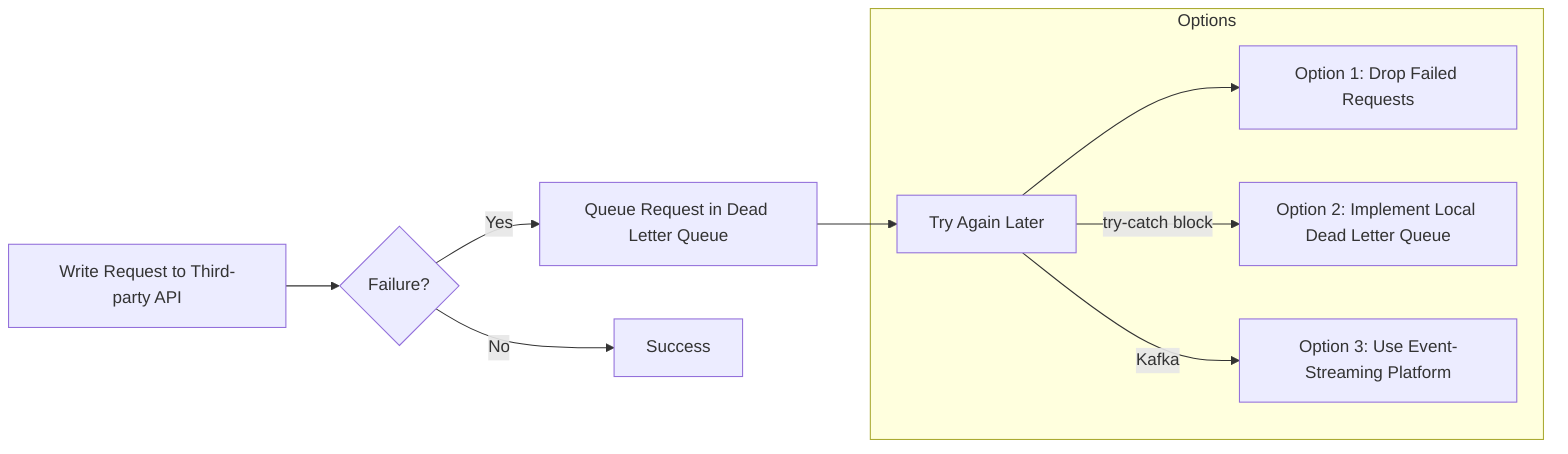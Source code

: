 graph LR;
    A[Write Request to Third-party API] --> B{Failure?};
    B -- Yes --> C[Queue Request in Dead Letter Queue];
    C --> D[Try Again Later];
    B -- No --> E[Success];

    subgraph Options
        D --> F[Option 1: Drop Failed Requests];
        D --> |try-catch block| G[Option 2: Implement Local Dead Letter Queue];
        D --> |Kafka| H[Option 3: Use Event-Streaming Platform];
    end